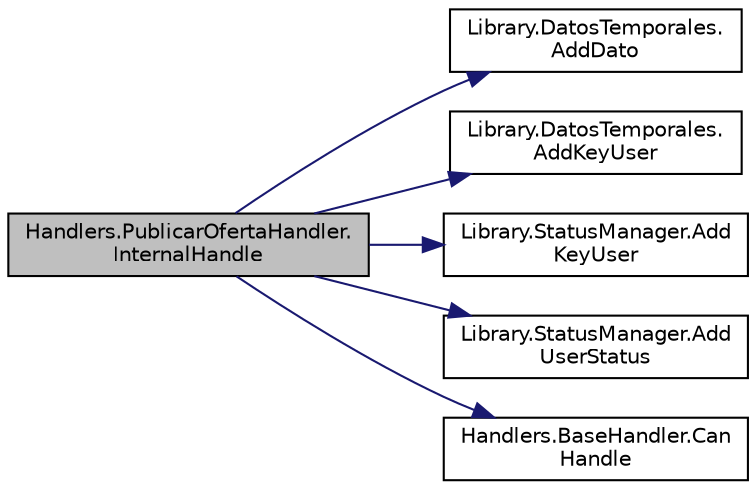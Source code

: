 digraph "Handlers.PublicarOfertaHandler.InternalHandle"
{
 // INTERACTIVE_SVG=YES
 // LATEX_PDF_SIZE
  edge [fontname="Helvetica",fontsize="10",labelfontname="Helvetica",labelfontsize="10"];
  node [fontname="Helvetica",fontsize="10",shape=record];
  rankdir="LR";
  Node1 [label="Handlers.PublicarOfertaHandler.\lInternalHandle",height=0.2,width=0.4,color="black", fillcolor="grey75", style="filled", fontcolor="black",tooltip="Procesa el mensaje \"/PublicarOferta\" y retorna true; retorna false en caso contrario."];
  Node1 -> Node2 [color="midnightblue",fontsize="10",style="solid",fontname="Helvetica"];
  Node2 [label="Library.DatosTemporales.\lAddDato",height=0.2,width=0.4,color="black", fillcolor="white", style="filled",URL="$classLibrary_1_1DatosTemporales.html#ae0eae45c6c40fb4f23abe86569cafe32",tooltip="Add dato."];
  Node1 -> Node3 [color="midnightblue",fontsize="10",style="solid",fontname="Helvetica"];
  Node3 [label="Library.DatosTemporales.\lAddKeyUser",height=0.2,width=0.4,color="black", fillcolor="white", style="filled",URL="$classLibrary_1_1DatosTemporales.html#a1928db66cce2900628b0820ed46b9b91",tooltip="Add key."];
  Node1 -> Node4 [color="midnightblue",fontsize="10",style="solid",fontname="Helvetica"];
  Node4 [label="Library.StatusManager.Add\lKeyUser",height=0.2,width=0.4,color="black", fillcolor="white", style="filled",URL="$classLibrary_1_1StatusManager.html#abcbe732b5b48df69778152e29e12172c",tooltip="Añade el usuario al diccionario de status pero sin status."];
  Node1 -> Node5 [color="midnightblue",fontsize="10",style="solid",fontname="Helvetica"];
  Node5 [label="Library.StatusManager.Add\lUserStatus",height=0.2,width=0.4,color="black", fillcolor="white", style="filled",URL="$classLibrary_1_1StatusManager.html#abb91934f9999172a33c7c3f6bcd75196",tooltip="Añade el status del usuario al diccionario."];
  Node1 -> Node6 [color="midnightblue",fontsize="10",style="solid",fontname="Helvetica"];
  Node6 [label="Handlers.BaseHandler.Can\lHandle",height=0.2,width=0.4,color="black", fillcolor="white", style="filled",URL="$classHandlers_1_1BaseHandler.html#a01de32372e80b2d11fecdb9ea45f758e",tooltip="Determina si este \"handler\" puede procesar el mensaje. En la clase base se utiliza el array BaseHandl..."];
}
